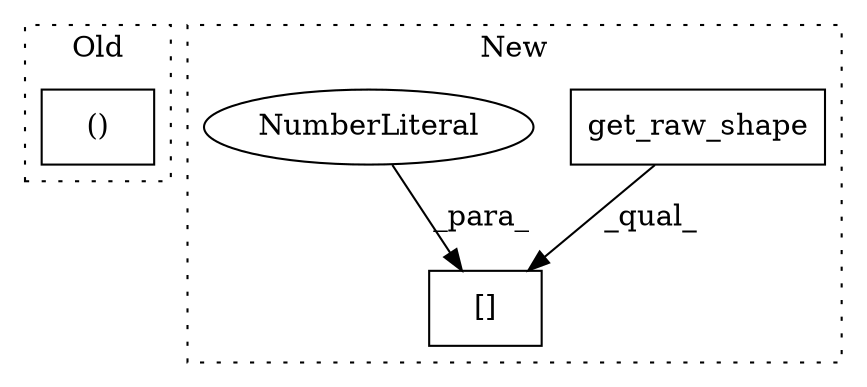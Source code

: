 digraph G {
subgraph cluster0 {
1 [label="()" a="106" s="400" l="20" shape="box"];
label = "Old";
style="dotted";
}
subgraph cluster1 {
2 [label="get_raw_shape" a="32" s="572" l="15" shape="box"];
3 [label="[]" a="2" s="565,589" l="23,1" shape="box"];
4 [label="NumberLiteral" a="34" s="588" l="1" shape="ellipse"];
label = "New";
style="dotted";
}
2 -> 3 [label="_qual_"];
4 -> 3 [label="_para_"];
}